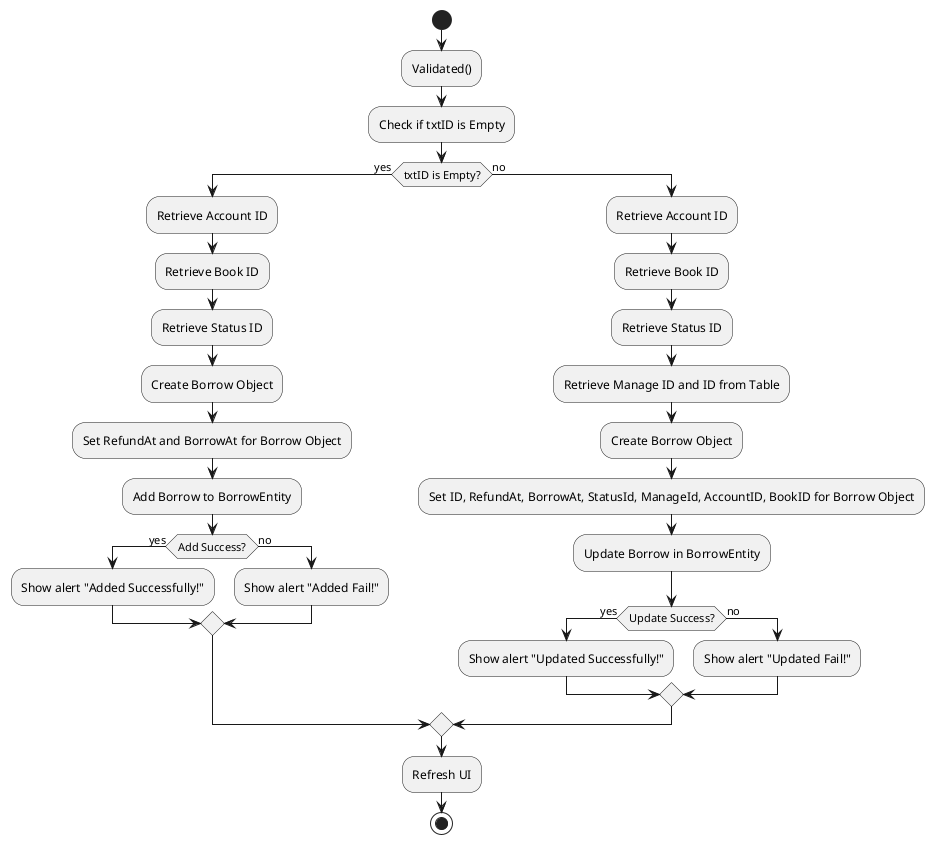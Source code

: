 @startuml
start

:Validated();
:Check if txtID is Empty;

if (txtID is Empty?) then (yes)
  :Retrieve Account ID;
  :Retrieve Book ID;
  :Retrieve Status ID;
  :Create Borrow Object;
  :Set RefundAt and BorrowAt for Borrow Object;
  :Add Borrow to BorrowEntity;
  if (Add Success?) then (yes)
    :Show alert "Added Successfully!";
  else (no)
    :Show alert "Added Fail!";
  endif
else (no)
  :Retrieve Account ID;
  :Retrieve Book ID;
  :Retrieve Status ID;
  :Retrieve Manage ID and ID from Table;
  :Create Borrow Object;
  :Set ID, RefundAt, BorrowAt, StatusId, ManageId, AccountID, BookID for Borrow Object;
  :Update Borrow in BorrowEntity;
  if (Update Success?) then (yes)
    :Show alert "Updated Successfully!";
  else (no)
    :Show alert "Updated Fail!";
  endif
endif

:Refresh UI;
stop

@enduml
